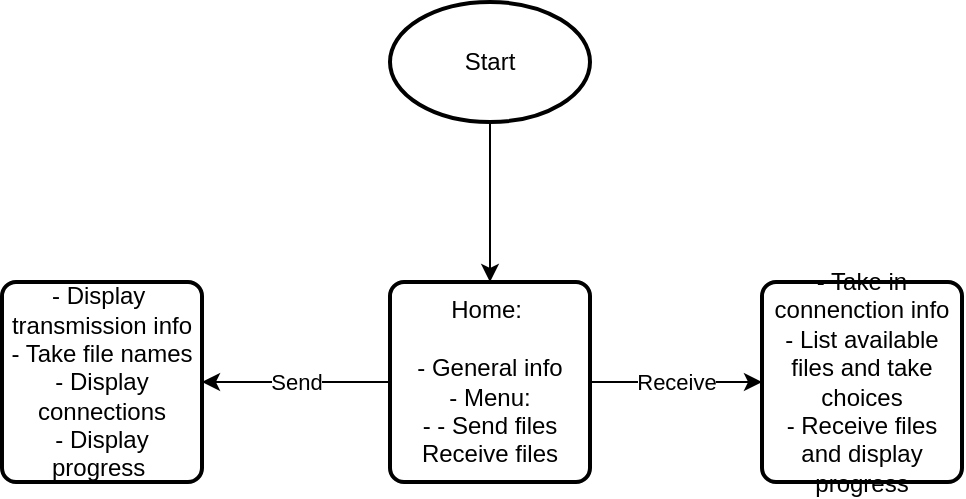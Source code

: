 <mxfile version="13.0.1" type="device"><diagram id="gcMm8Aprr4kVfGkK6f3m" name="Page-1"><mxGraphModel dx="1038" dy="580" grid="1" gridSize="10" guides="1" tooltips="1" connect="1" arrows="1" fold="1" page="1" pageScale="1" pageWidth="827" pageHeight="1169" math="0" shadow="0"><root><mxCell id="0"/><mxCell id="1" parent="0"/><mxCell id="oc1bX-lNhuaYUTCRApBc-1" style="edgeStyle=orthogonalEdgeStyle;rounded=0;orthogonalLoop=1;jettySize=auto;html=1;exitX=0.5;exitY=1;exitDx=0;exitDy=0;exitPerimeter=0;entryX=0.5;entryY=0;entryDx=0;entryDy=0;" edge="1" parent="1" source="jTXRX2I5xvCOTMPkOVGz-1" target="jTXRX2I5xvCOTMPkOVGz-4"><mxGeometry relative="1" as="geometry"/></mxCell><mxCell id="jTXRX2I5xvCOTMPkOVGz-1" value="Start" style="strokeWidth=2;html=1;shape=mxgraph.flowchart.start_1;whiteSpace=wrap;" parent="1" vertex="1"><mxGeometry x="364" y="40" width="100" height="60" as="geometry"/></mxCell><mxCell id="oc1bX-lNhuaYUTCRApBc-3" value="Send" style="edgeStyle=orthogonalEdgeStyle;rounded=0;orthogonalLoop=1;jettySize=auto;html=1;exitX=0;exitY=0.5;exitDx=0;exitDy=0;" edge="1" parent="1" source="jTXRX2I5xvCOTMPkOVGz-4" target="oc1bX-lNhuaYUTCRApBc-2"><mxGeometry relative="1" as="geometry"/></mxCell><mxCell id="oc1bX-lNhuaYUTCRApBc-5" value="Receive" style="edgeStyle=orthogonalEdgeStyle;rounded=0;orthogonalLoop=1;jettySize=auto;html=1;exitX=1;exitY=0.5;exitDx=0;exitDy=0;entryX=0;entryY=0.5;entryDx=0;entryDy=0;" edge="1" parent="1" source="jTXRX2I5xvCOTMPkOVGz-4" target="oc1bX-lNhuaYUTCRApBc-4"><mxGeometry relative="1" as="geometry"/></mxCell><mxCell id="jTXRX2I5xvCOTMPkOVGz-4" value="Home:&amp;nbsp;&lt;br&gt;&lt;br&gt;- General info&lt;br&gt;- Menu:&lt;br&gt;- - Send files&lt;br&gt;Receive files" style="rounded=1;whiteSpace=wrap;html=1;absoluteArcSize=1;arcSize=14;strokeWidth=2;" parent="1" vertex="1"><mxGeometry x="364" y="180" width="100" height="100" as="geometry"/></mxCell><mxCell id="oc1bX-lNhuaYUTCRApBc-2" value="- Display&amp;nbsp; transmission info&lt;br&gt;- Take file names&lt;br&gt;- Display connections&lt;br&gt;- Display progress&amp;nbsp;" style="rounded=1;whiteSpace=wrap;html=1;absoluteArcSize=1;arcSize=14;strokeWidth=2;" vertex="1" parent="1"><mxGeometry x="170" y="180" width="100" height="100" as="geometry"/></mxCell><mxCell id="oc1bX-lNhuaYUTCRApBc-4" value="- Take in connenction info&lt;br&gt;- List available files and take choices&lt;br&gt;- Receive files and display progress" style="rounded=1;whiteSpace=wrap;html=1;absoluteArcSize=1;arcSize=14;strokeWidth=2;" vertex="1" parent="1"><mxGeometry x="550" y="180" width="100" height="100" as="geometry"/></mxCell></root></mxGraphModel></diagram></mxfile>